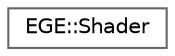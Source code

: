 digraph "Graphical Class Hierarchy"
{
 // LATEX_PDF_SIZE
  bgcolor="transparent";
  edge [fontname=Helvetica,fontsize=10,labelfontname=Helvetica,labelfontsize=10];
  node [fontname=Helvetica,fontsize=10,shape=box,height=0.2,width=0.4];
  rankdir="LR";
  Node0 [id="Node000000",label="EGE::Shader",height=0.2,width=0.4,color="grey40", fillcolor="white", style="filled",URL="$classEGE_1_1Shader.html",tooltip=" "];
}
